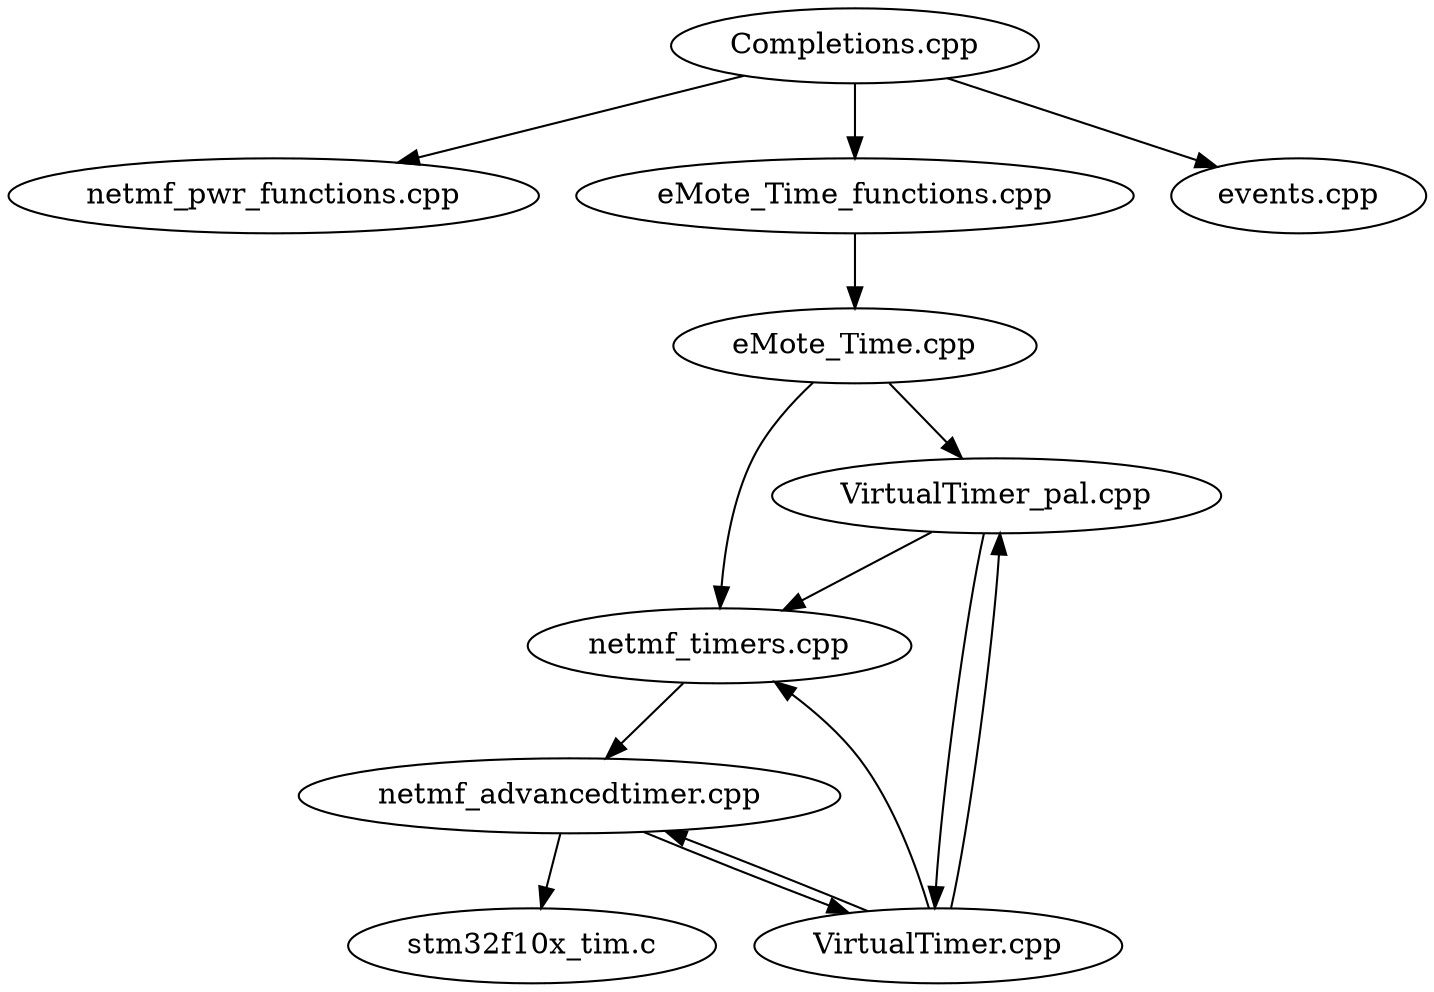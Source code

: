 digraph simplified {
    "Completions.cpp" -> "netmf_pwr_functions.cpp";
    "Completions.cpp" -> "eMote_Time_functions.cpp";
    "Completions.cpp" -> "events.cpp";
    "eMote_Time_functions.cpp" -> "eMote_Time.cpp";
    "eMote_Time.cpp" -> "VirtualTimer_pal.cpp";
    "eMote_Time.cpp" -> "netmf_timers.cpp";
    "VirtualTimer.cpp" -> "netmf_timers.cpp";
    "VirtualTimer_pal.cpp" -> "netmf_timers.cpp";
    "VirtualTimer_pal.cpp" -> "VirtualTimer.cpp";
    "VirtualTimer.cpp" -> "netmf_advancedtimer.cpp";
    "VirtualTimer.cpp" -> "VirtualTimer_pal.cpp";
    "netmf_timers.cpp" -> "netmf_advancedtimer.cpp";
    "netmf_advancedtimer.cpp" -> "stm32f10x_tim.c";
    "netmf_advancedtimer.cpp" -> "VirtualTimer.cpp";
}
